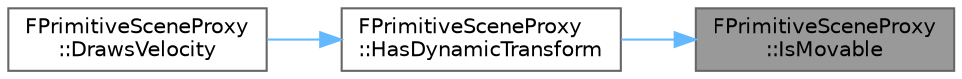 digraph "FPrimitiveSceneProxy::IsMovable"
{
 // INTERACTIVE_SVG=YES
 // LATEX_PDF_SIZE
  bgcolor="transparent";
  edge [fontname=Helvetica,fontsize=10,labelfontname=Helvetica,labelfontsize=10];
  node [fontname=Helvetica,fontsize=10,shape=box,height=0.2,width=0.4];
  rankdir="RL";
  Node1 [id="Node000001",label="FPrimitiveSceneProxy\l::IsMovable",height=0.2,width=0.4,color="gray40", fillcolor="grey60", style="filled", fontcolor="black",tooltip=" "];
  Node1 -> Node2 [id="edge1_Node000001_Node000002",dir="back",color="steelblue1",style="solid",tooltip=" "];
  Node2 [id="Node000002",label="FPrimitiveSceneProxy\l::HasDynamicTransform",height=0.2,width=0.4,color="grey40", fillcolor="white", style="filled",URL="$d4/de9/classFPrimitiveSceneProxy.html#a72bd4ecf4bf706af49a42db37ecc8fd8",tooltip="Returns true if this proxy can change transform so that we should cache previous transform for calcul..."];
  Node2 -> Node3 [id="edge2_Node000002_Node000003",dir="back",color="steelblue1",style="solid",tooltip=" "];
  Node3 [id="Node000003",label="FPrimitiveSceneProxy\l::DrawsVelocity",height=0.2,width=0.4,color="grey40", fillcolor="white", style="filled",URL="$d4/de9/classFPrimitiveSceneProxy.html#a6f26dcb1c4cc87e529ed4ce8d6c4e330",tooltip="Returns true if this proxy can write velocity."];
}

